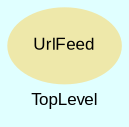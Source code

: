 digraph TopLevel {
    compound = true
    bgcolor = lightcyan1
    fontname = Arial
    fontsize = 8
    label = "TopLevel"
    node [
        fontname = Arial,
        fontsize = 8,
        color = black
    ]

    UrlFeed [
        fontcolor = black,
        URL = "classes/UrlFeed.html",
        shape = ellipse,
        color = palegoldenrod,
        style = filled,
        label = "UrlFeed"
    ]

}

